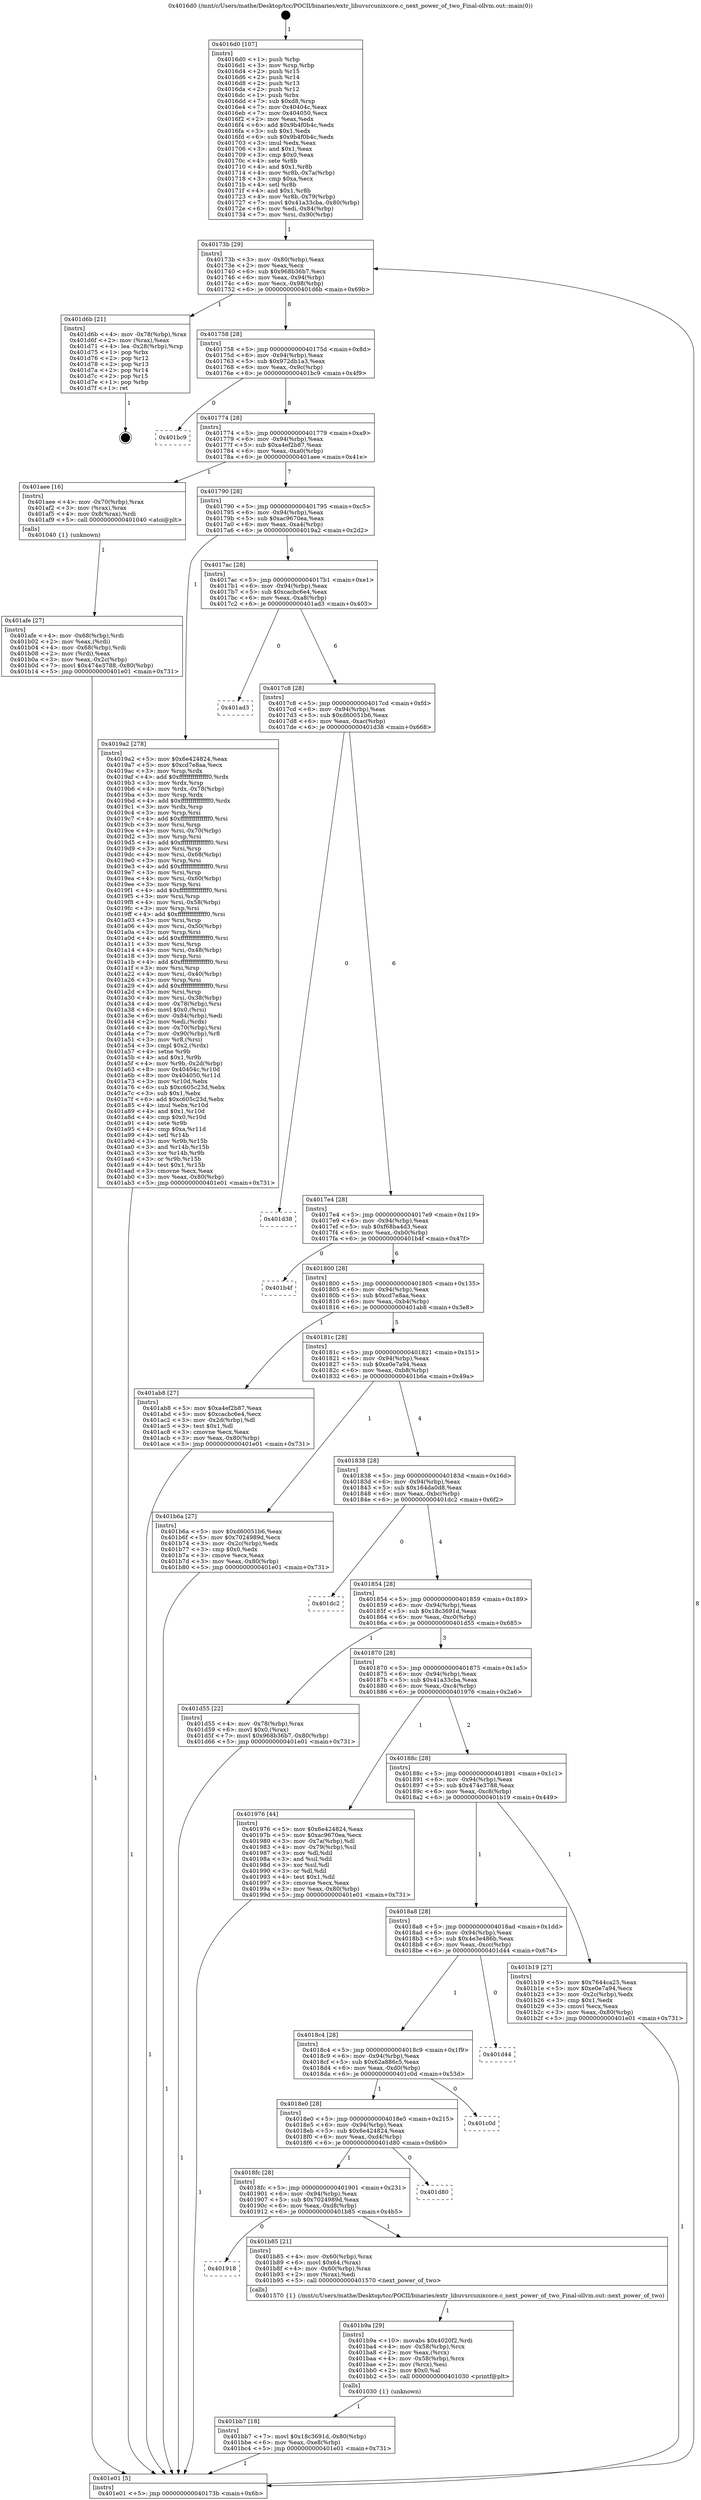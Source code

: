 digraph "0x4016d0" {
  label = "0x4016d0 (/mnt/c/Users/mathe/Desktop/tcc/POCII/binaries/extr_libuvsrcunixcore.c_next_power_of_two_Final-ollvm.out::main(0))"
  labelloc = "t"
  node[shape=record]

  Entry [label="",width=0.3,height=0.3,shape=circle,fillcolor=black,style=filled]
  "0x40173b" [label="{
     0x40173b [29]\l
     | [instrs]\l
     &nbsp;&nbsp;0x40173b \<+3\>: mov -0x80(%rbp),%eax\l
     &nbsp;&nbsp;0x40173e \<+2\>: mov %eax,%ecx\l
     &nbsp;&nbsp;0x401740 \<+6\>: sub $0x968b36b7,%ecx\l
     &nbsp;&nbsp;0x401746 \<+6\>: mov %eax,-0x94(%rbp)\l
     &nbsp;&nbsp;0x40174c \<+6\>: mov %ecx,-0x98(%rbp)\l
     &nbsp;&nbsp;0x401752 \<+6\>: je 0000000000401d6b \<main+0x69b\>\l
  }"]
  "0x401d6b" [label="{
     0x401d6b [21]\l
     | [instrs]\l
     &nbsp;&nbsp;0x401d6b \<+4\>: mov -0x78(%rbp),%rax\l
     &nbsp;&nbsp;0x401d6f \<+2\>: mov (%rax),%eax\l
     &nbsp;&nbsp;0x401d71 \<+4\>: lea -0x28(%rbp),%rsp\l
     &nbsp;&nbsp;0x401d75 \<+1\>: pop %rbx\l
     &nbsp;&nbsp;0x401d76 \<+2\>: pop %r12\l
     &nbsp;&nbsp;0x401d78 \<+2\>: pop %r13\l
     &nbsp;&nbsp;0x401d7a \<+2\>: pop %r14\l
     &nbsp;&nbsp;0x401d7c \<+2\>: pop %r15\l
     &nbsp;&nbsp;0x401d7e \<+1\>: pop %rbp\l
     &nbsp;&nbsp;0x401d7f \<+1\>: ret\l
  }"]
  "0x401758" [label="{
     0x401758 [28]\l
     | [instrs]\l
     &nbsp;&nbsp;0x401758 \<+5\>: jmp 000000000040175d \<main+0x8d\>\l
     &nbsp;&nbsp;0x40175d \<+6\>: mov -0x94(%rbp),%eax\l
     &nbsp;&nbsp;0x401763 \<+5\>: sub $0x972db1a3,%eax\l
     &nbsp;&nbsp;0x401768 \<+6\>: mov %eax,-0x9c(%rbp)\l
     &nbsp;&nbsp;0x40176e \<+6\>: je 0000000000401bc9 \<main+0x4f9\>\l
  }"]
  Exit [label="",width=0.3,height=0.3,shape=circle,fillcolor=black,style=filled,peripheries=2]
  "0x401bc9" [label="{
     0x401bc9\l
  }", style=dashed]
  "0x401774" [label="{
     0x401774 [28]\l
     | [instrs]\l
     &nbsp;&nbsp;0x401774 \<+5\>: jmp 0000000000401779 \<main+0xa9\>\l
     &nbsp;&nbsp;0x401779 \<+6\>: mov -0x94(%rbp),%eax\l
     &nbsp;&nbsp;0x40177f \<+5\>: sub $0xa4ef2b87,%eax\l
     &nbsp;&nbsp;0x401784 \<+6\>: mov %eax,-0xa0(%rbp)\l
     &nbsp;&nbsp;0x40178a \<+6\>: je 0000000000401aee \<main+0x41e\>\l
  }"]
  "0x401bb7" [label="{
     0x401bb7 [18]\l
     | [instrs]\l
     &nbsp;&nbsp;0x401bb7 \<+7\>: movl $0x18c3691d,-0x80(%rbp)\l
     &nbsp;&nbsp;0x401bbe \<+6\>: mov %eax,-0xe8(%rbp)\l
     &nbsp;&nbsp;0x401bc4 \<+5\>: jmp 0000000000401e01 \<main+0x731\>\l
  }"]
  "0x401aee" [label="{
     0x401aee [16]\l
     | [instrs]\l
     &nbsp;&nbsp;0x401aee \<+4\>: mov -0x70(%rbp),%rax\l
     &nbsp;&nbsp;0x401af2 \<+3\>: mov (%rax),%rax\l
     &nbsp;&nbsp;0x401af5 \<+4\>: mov 0x8(%rax),%rdi\l
     &nbsp;&nbsp;0x401af9 \<+5\>: call 0000000000401040 \<atoi@plt\>\l
     | [calls]\l
     &nbsp;&nbsp;0x401040 \{1\} (unknown)\l
  }"]
  "0x401790" [label="{
     0x401790 [28]\l
     | [instrs]\l
     &nbsp;&nbsp;0x401790 \<+5\>: jmp 0000000000401795 \<main+0xc5\>\l
     &nbsp;&nbsp;0x401795 \<+6\>: mov -0x94(%rbp),%eax\l
     &nbsp;&nbsp;0x40179b \<+5\>: sub $0xac9670ea,%eax\l
     &nbsp;&nbsp;0x4017a0 \<+6\>: mov %eax,-0xa4(%rbp)\l
     &nbsp;&nbsp;0x4017a6 \<+6\>: je 00000000004019a2 \<main+0x2d2\>\l
  }"]
  "0x401b9a" [label="{
     0x401b9a [29]\l
     | [instrs]\l
     &nbsp;&nbsp;0x401b9a \<+10\>: movabs $0x4020f2,%rdi\l
     &nbsp;&nbsp;0x401ba4 \<+4\>: mov -0x58(%rbp),%rcx\l
     &nbsp;&nbsp;0x401ba8 \<+2\>: mov %eax,(%rcx)\l
     &nbsp;&nbsp;0x401baa \<+4\>: mov -0x58(%rbp),%rcx\l
     &nbsp;&nbsp;0x401bae \<+2\>: mov (%rcx),%esi\l
     &nbsp;&nbsp;0x401bb0 \<+2\>: mov $0x0,%al\l
     &nbsp;&nbsp;0x401bb2 \<+5\>: call 0000000000401030 \<printf@plt\>\l
     | [calls]\l
     &nbsp;&nbsp;0x401030 \{1\} (unknown)\l
  }"]
  "0x4019a2" [label="{
     0x4019a2 [278]\l
     | [instrs]\l
     &nbsp;&nbsp;0x4019a2 \<+5\>: mov $0x6e424824,%eax\l
     &nbsp;&nbsp;0x4019a7 \<+5\>: mov $0xcd7e8aa,%ecx\l
     &nbsp;&nbsp;0x4019ac \<+3\>: mov %rsp,%rdx\l
     &nbsp;&nbsp;0x4019af \<+4\>: add $0xfffffffffffffff0,%rdx\l
     &nbsp;&nbsp;0x4019b3 \<+3\>: mov %rdx,%rsp\l
     &nbsp;&nbsp;0x4019b6 \<+4\>: mov %rdx,-0x78(%rbp)\l
     &nbsp;&nbsp;0x4019ba \<+3\>: mov %rsp,%rdx\l
     &nbsp;&nbsp;0x4019bd \<+4\>: add $0xfffffffffffffff0,%rdx\l
     &nbsp;&nbsp;0x4019c1 \<+3\>: mov %rdx,%rsp\l
     &nbsp;&nbsp;0x4019c4 \<+3\>: mov %rsp,%rsi\l
     &nbsp;&nbsp;0x4019c7 \<+4\>: add $0xfffffffffffffff0,%rsi\l
     &nbsp;&nbsp;0x4019cb \<+3\>: mov %rsi,%rsp\l
     &nbsp;&nbsp;0x4019ce \<+4\>: mov %rsi,-0x70(%rbp)\l
     &nbsp;&nbsp;0x4019d2 \<+3\>: mov %rsp,%rsi\l
     &nbsp;&nbsp;0x4019d5 \<+4\>: add $0xfffffffffffffff0,%rsi\l
     &nbsp;&nbsp;0x4019d9 \<+3\>: mov %rsi,%rsp\l
     &nbsp;&nbsp;0x4019dc \<+4\>: mov %rsi,-0x68(%rbp)\l
     &nbsp;&nbsp;0x4019e0 \<+3\>: mov %rsp,%rsi\l
     &nbsp;&nbsp;0x4019e3 \<+4\>: add $0xfffffffffffffff0,%rsi\l
     &nbsp;&nbsp;0x4019e7 \<+3\>: mov %rsi,%rsp\l
     &nbsp;&nbsp;0x4019ea \<+4\>: mov %rsi,-0x60(%rbp)\l
     &nbsp;&nbsp;0x4019ee \<+3\>: mov %rsp,%rsi\l
     &nbsp;&nbsp;0x4019f1 \<+4\>: add $0xfffffffffffffff0,%rsi\l
     &nbsp;&nbsp;0x4019f5 \<+3\>: mov %rsi,%rsp\l
     &nbsp;&nbsp;0x4019f8 \<+4\>: mov %rsi,-0x58(%rbp)\l
     &nbsp;&nbsp;0x4019fc \<+3\>: mov %rsp,%rsi\l
     &nbsp;&nbsp;0x4019ff \<+4\>: add $0xfffffffffffffff0,%rsi\l
     &nbsp;&nbsp;0x401a03 \<+3\>: mov %rsi,%rsp\l
     &nbsp;&nbsp;0x401a06 \<+4\>: mov %rsi,-0x50(%rbp)\l
     &nbsp;&nbsp;0x401a0a \<+3\>: mov %rsp,%rsi\l
     &nbsp;&nbsp;0x401a0d \<+4\>: add $0xfffffffffffffff0,%rsi\l
     &nbsp;&nbsp;0x401a11 \<+3\>: mov %rsi,%rsp\l
     &nbsp;&nbsp;0x401a14 \<+4\>: mov %rsi,-0x48(%rbp)\l
     &nbsp;&nbsp;0x401a18 \<+3\>: mov %rsp,%rsi\l
     &nbsp;&nbsp;0x401a1b \<+4\>: add $0xfffffffffffffff0,%rsi\l
     &nbsp;&nbsp;0x401a1f \<+3\>: mov %rsi,%rsp\l
     &nbsp;&nbsp;0x401a22 \<+4\>: mov %rsi,-0x40(%rbp)\l
     &nbsp;&nbsp;0x401a26 \<+3\>: mov %rsp,%rsi\l
     &nbsp;&nbsp;0x401a29 \<+4\>: add $0xfffffffffffffff0,%rsi\l
     &nbsp;&nbsp;0x401a2d \<+3\>: mov %rsi,%rsp\l
     &nbsp;&nbsp;0x401a30 \<+4\>: mov %rsi,-0x38(%rbp)\l
     &nbsp;&nbsp;0x401a34 \<+4\>: mov -0x78(%rbp),%rsi\l
     &nbsp;&nbsp;0x401a38 \<+6\>: movl $0x0,(%rsi)\l
     &nbsp;&nbsp;0x401a3e \<+6\>: mov -0x84(%rbp),%edi\l
     &nbsp;&nbsp;0x401a44 \<+2\>: mov %edi,(%rdx)\l
     &nbsp;&nbsp;0x401a46 \<+4\>: mov -0x70(%rbp),%rsi\l
     &nbsp;&nbsp;0x401a4a \<+7\>: mov -0x90(%rbp),%r8\l
     &nbsp;&nbsp;0x401a51 \<+3\>: mov %r8,(%rsi)\l
     &nbsp;&nbsp;0x401a54 \<+3\>: cmpl $0x2,(%rdx)\l
     &nbsp;&nbsp;0x401a57 \<+4\>: setne %r9b\l
     &nbsp;&nbsp;0x401a5b \<+4\>: and $0x1,%r9b\l
     &nbsp;&nbsp;0x401a5f \<+4\>: mov %r9b,-0x2d(%rbp)\l
     &nbsp;&nbsp;0x401a63 \<+8\>: mov 0x40404c,%r10d\l
     &nbsp;&nbsp;0x401a6b \<+8\>: mov 0x404050,%r11d\l
     &nbsp;&nbsp;0x401a73 \<+3\>: mov %r10d,%ebx\l
     &nbsp;&nbsp;0x401a76 \<+6\>: sub $0xc605c23d,%ebx\l
     &nbsp;&nbsp;0x401a7c \<+3\>: sub $0x1,%ebx\l
     &nbsp;&nbsp;0x401a7f \<+6\>: add $0xc605c23d,%ebx\l
     &nbsp;&nbsp;0x401a85 \<+4\>: imul %ebx,%r10d\l
     &nbsp;&nbsp;0x401a89 \<+4\>: and $0x1,%r10d\l
     &nbsp;&nbsp;0x401a8d \<+4\>: cmp $0x0,%r10d\l
     &nbsp;&nbsp;0x401a91 \<+4\>: sete %r9b\l
     &nbsp;&nbsp;0x401a95 \<+4\>: cmp $0xa,%r11d\l
     &nbsp;&nbsp;0x401a99 \<+4\>: setl %r14b\l
     &nbsp;&nbsp;0x401a9d \<+3\>: mov %r9b,%r15b\l
     &nbsp;&nbsp;0x401aa0 \<+3\>: and %r14b,%r15b\l
     &nbsp;&nbsp;0x401aa3 \<+3\>: xor %r14b,%r9b\l
     &nbsp;&nbsp;0x401aa6 \<+3\>: or %r9b,%r15b\l
     &nbsp;&nbsp;0x401aa9 \<+4\>: test $0x1,%r15b\l
     &nbsp;&nbsp;0x401aad \<+3\>: cmovne %ecx,%eax\l
     &nbsp;&nbsp;0x401ab0 \<+3\>: mov %eax,-0x80(%rbp)\l
     &nbsp;&nbsp;0x401ab3 \<+5\>: jmp 0000000000401e01 \<main+0x731\>\l
  }"]
  "0x4017ac" [label="{
     0x4017ac [28]\l
     | [instrs]\l
     &nbsp;&nbsp;0x4017ac \<+5\>: jmp 00000000004017b1 \<main+0xe1\>\l
     &nbsp;&nbsp;0x4017b1 \<+6\>: mov -0x94(%rbp),%eax\l
     &nbsp;&nbsp;0x4017b7 \<+5\>: sub $0xcacbc6e4,%eax\l
     &nbsp;&nbsp;0x4017bc \<+6\>: mov %eax,-0xa8(%rbp)\l
     &nbsp;&nbsp;0x4017c2 \<+6\>: je 0000000000401ad3 \<main+0x403\>\l
  }"]
  "0x401918" [label="{
     0x401918\l
  }", style=dashed]
  "0x401ad3" [label="{
     0x401ad3\l
  }", style=dashed]
  "0x4017c8" [label="{
     0x4017c8 [28]\l
     | [instrs]\l
     &nbsp;&nbsp;0x4017c8 \<+5\>: jmp 00000000004017cd \<main+0xfd\>\l
     &nbsp;&nbsp;0x4017cd \<+6\>: mov -0x94(%rbp),%eax\l
     &nbsp;&nbsp;0x4017d3 \<+5\>: sub $0xd60051b6,%eax\l
     &nbsp;&nbsp;0x4017d8 \<+6\>: mov %eax,-0xac(%rbp)\l
     &nbsp;&nbsp;0x4017de \<+6\>: je 0000000000401d38 \<main+0x668\>\l
  }"]
  "0x401b85" [label="{
     0x401b85 [21]\l
     | [instrs]\l
     &nbsp;&nbsp;0x401b85 \<+4\>: mov -0x60(%rbp),%rax\l
     &nbsp;&nbsp;0x401b89 \<+6\>: movl $0x64,(%rax)\l
     &nbsp;&nbsp;0x401b8f \<+4\>: mov -0x60(%rbp),%rax\l
     &nbsp;&nbsp;0x401b93 \<+2\>: mov (%rax),%edi\l
     &nbsp;&nbsp;0x401b95 \<+5\>: call 0000000000401570 \<next_power_of_two\>\l
     | [calls]\l
     &nbsp;&nbsp;0x401570 \{1\} (/mnt/c/Users/mathe/Desktop/tcc/POCII/binaries/extr_libuvsrcunixcore.c_next_power_of_two_Final-ollvm.out::next_power_of_two)\l
  }"]
  "0x401d38" [label="{
     0x401d38\l
  }", style=dashed]
  "0x4017e4" [label="{
     0x4017e4 [28]\l
     | [instrs]\l
     &nbsp;&nbsp;0x4017e4 \<+5\>: jmp 00000000004017e9 \<main+0x119\>\l
     &nbsp;&nbsp;0x4017e9 \<+6\>: mov -0x94(%rbp),%eax\l
     &nbsp;&nbsp;0x4017ef \<+5\>: sub $0xf68ba4d3,%eax\l
     &nbsp;&nbsp;0x4017f4 \<+6\>: mov %eax,-0xb0(%rbp)\l
     &nbsp;&nbsp;0x4017fa \<+6\>: je 0000000000401b4f \<main+0x47f\>\l
  }"]
  "0x4018fc" [label="{
     0x4018fc [28]\l
     | [instrs]\l
     &nbsp;&nbsp;0x4018fc \<+5\>: jmp 0000000000401901 \<main+0x231\>\l
     &nbsp;&nbsp;0x401901 \<+6\>: mov -0x94(%rbp),%eax\l
     &nbsp;&nbsp;0x401907 \<+5\>: sub $0x7024989d,%eax\l
     &nbsp;&nbsp;0x40190c \<+6\>: mov %eax,-0xd8(%rbp)\l
     &nbsp;&nbsp;0x401912 \<+6\>: je 0000000000401b85 \<main+0x4b5\>\l
  }"]
  "0x401b4f" [label="{
     0x401b4f\l
  }", style=dashed]
  "0x401800" [label="{
     0x401800 [28]\l
     | [instrs]\l
     &nbsp;&nbsp;0x401800 \<+5\>: jmp 0000000000401805 \<main+0x135\>\l
     &nbsp;&nbsp;0x401805 \<+6\>: mov -0x94(%rbp),%eax\l
     &nbsp;&nbsp;0x40180b \<+5\>: sub $0xcd7e8aa,%eax\l
     &nbsp;&nbsp;0x401810 \<+6\>: mov %eax,-0xb4(%rbp)\l
     &nbsp;&nbsp;0x401816 \<+6\>: je 0000000000401ab8 \<main+0x3e8\>\l
  }"]
  "0x401d80" [label="{
     0x401d80\l
  }", style=dashed]
  "0x401ab8" [label="{
     0x401ab8 [27]\l
     | [instrs]\l
     &nbsp;&nbsp;0x401ab8 \<+5\>: mov $0xa4ef2b87,%eax\l
     &nbsp;&nbsp;0x401abd \<+5\>: mov $0xcacbc6e4,%ecx\l
     &nbsp;&nbsp;0x401ac2 \<+3\>: mov -0x2d(%rbp),%dl\l
     &nbsp;&nbsp;0x401ac5 \<+3\>: test $0x1,%dl\l
     &nbsp;&nbsp;0x401ac8 \<+3\>: cmovne %ecx,%eax\l
     &nbsp;&nbsp;0x401acb \<+3\>: mov %eax,-0x80(%rbp)\l
     &nbsp;&nbsp;0x401ace \<+5\>: jmp 0000000000401e01 \<main+0x731\>\l
  }"]
  "0x40181c" [label="{
     0x40181c [28]\l
     | [instrs]\l
     &nbsp;&nbsp;0x40181c \<+5\>: jmp 0000000000401821 \<main+0x151\>\l
     &nbsp;&nbsp;0x401821 \<+6\>: mov -0x94(%rbp),%eax\l
     &nbsp;&nbsp;0x401827 \<+5\>: sub $0xe0e7a94,%eax\l
     &nbsp;&nbsp;0x40182c \<+6\>: mov %eax,-0xb8(%rbp)\l
     &nbsp;&nbsp;0x401832 \<+6\>: je 0000000000401b6a \<main+0x49a\>\l
  }"]
  "0x4018e0" [label="{
     0x4018e0 [28]\l
     | [instrs]\l
     &nbsp;&nbsp;0x4018e0 \<+5\>: jmp 00000000004018e5 \<main+0x215\>\l
     &nbsp;&nbsp;0x4018e5 \<+6\>: mov -0x94(%rbp),%eax\l
     &nbsp;&nbsp;0x4018eb \<+5\>: sub $0x6e424824,%eax\l
     &nbsp;&nbsp;0x4018f0 \<+6\>: mov %eax,-0xd4(%rbp)\l
     &nbsp;&nbsp;0x4018f6 \<+6\>: je 0000000000401d80 \<main+0x6b0\>\l
  }"]
  "0x401b6a" [label="{
     0x401b6a [27]\l
     | [instrs]\l
     &nbsp;&nbsp;0x401b6a \<+5\>: mov $0xd60051b6,%eax\l
     &nbsp;&nbsp;0x401b6f \<+5\>: mov $0x7024989d,%ecx\l
     &nbsp;&nbsp;0x401b74 \<+3\>: mov -0x2c(%rbp),%edx\l
     &nbsp;&nbsp;0x401b77 \<+3\>: cmp $0x0,%edx\l
     &nbsp;&nbsp;0x401b7a \<+3\>: cmove %ecx,%eax\l
     &nbsp;&nbsp;0x401b7d \<+3\>: mov %eax,-0x80(%rbp)\l
     &nbsp;&nbsp;0x401b80 \<+5\>: jmp 0000000000401e01 \<main+0x731\>\l
  }"]
  "0x401838" [label="{
     0x401838 [28]\l
     | [instrs]\l
     &nbsp;&nbsp;0x401838 \<+5\>: jmp 000000000040183d \<main+0x16d\>\l
     &nbsp;&nbsp;0x40183d \<+6\>: mov -0x94(%rbp),%eax\l
     &nbsp;&nbsp;0x401843 \<+5\>: sub $0x164da0d8,%eax\l
     &nbsp;&nbsp;0x401848 \<+6\>: mov %eax,-0xbc(%rbp)\l
     &nbsp;&nbsp;0x40184e \<+6\>: je 0000000000401dc2 \<main+0x6f2\>\l
  }"]
  "0x401c0d" [label="{
     0x401c0d\l
  }", style=dashed]
  "0x401dc2" [label="{
     0x401dc2\l
  }", style=dashed]
  "0x401854" [label="{
     0x401854 [28]\l
     | [instrs]\l
     &nbsp;&nbsp;0x401854 \<+5\>: jmp 0000000000401859 \<main+0x189\>\l
     &nbsp;&nbsp;0x401859 \<+6\>: mov -0x94(%rbp),%eax\l
     &nbsp;&nbsp;0x40185f \<+5\>: sub $0x18c3691d,%eax\l
     &nbsp;&nbsp;0x401864 \<+6\>: mov %eax,-0xc0(%rbp)\l
     &nbsp;&nbsp;0x40186a \<+6\>: je 0000000000401d55 \<main+0x685\>\l
  }"]
  "0x4018c4" [label="{
     0x4018c4 [28]\l
     | [instrs]\l
     &nbsp;&nbsp;0x4018c4 \<+5\>: jmp 00000000004018c9 \<main+0x1f9\>\l
     &nbsp;&nbsp;0x4018c9 \<+6\>: mov -0x94(%rbp),%eax\l
     &nbsp;&nbsp;0x4018cf \<+5\>: sub $0x62a886c5,%eax\l
     &nbsp;&nbsp;0x4018d4 \<+6\>: mov %eax,-0xd0(%rbp)\l
     &nbsp;&nbsp;0x4018da \<+6\>: je 0000000000401c0d \<main+0x53d\>\l
  }"]
  "0x401d55" [label="{
     0x401d55 [22]\l
     | [instrs]\l
     &nbsp;&nbsp;0x401d55 \<+4\>: mov -0x78(%rbp),%rax\l
     &nbsp;&nbsp;0x401d59 \<+6\>: movl $0x0,(%rax)\l
     &nbsp;&nbsp;0x401d5f \<+7\>: movl $0x968b36b7,-0x80(%rbp)\l
     &nbsp;&nbsp;0x401d66 \<+5\>: jmp 0000000000401e01 \<main+0x731\>\l
  }"]
  "0x401870" [label="{
     0x401870 [28]\l
     | [instrs]\l
     &nbsp;&nbsp;0x401870 \<+5\>: jmp 0000000000401875 \<main+0x1a5\>\l
     &nbsp;&nbsp;0x401875 \<+6\>: mov -0x94(%rbp),%eax\l
     &nbsp;&nbsp;0x40187b \<+5\>: sub $0x41a33cba,%eax\l
     &nbsp;&nbsp;0x401880 \<+6\>: mov %eax,-0xc4(%rbp)\l
     &nbsp;&nbsp;0x401886 \<+6\>: je 0000000000401976 \<main+0x2a6\>\l
  }"]
  "0x401d44" [label="{
     0x401d44\l
  }", style=dashed]
  "0x401976" [label="{
     0x401976 [44]\l
     | [instrs]\l
     &nbsp;&nbsp;0x401976 \<+5\>: mov $0x6e424824,%eax\l
     &nbsp;&nbsp;0x40197b \<+5\>: mov $0xac9670ea,%ecx\l
     &nbsp;&nbsp;0x401980 \<+3\>: mov -0x7a(%rbp),%dl\l
     &nbsp;&nbsp;0x401983 \<+4\>: mov -0x79(%rbp),%sil\l
     &nbsp;&nbsp;0x401987 \<+3\>: mov %dl,%dil\l
     &nbsp;&nbsp;0x40198a \<+3\>: and %sil,%dil\l
     &nbsp;&nbsp;0x40198d \<+3\>: xor %sil,%dl\l
     &nbsp;&nbsp;0x401990 \<+3\>: or %dl,%dil\l
     &nbsp;&nbsp;0x401993 \<+4\>: test $0x1,%dil\l
     &nbsp;&nbsp;0x401997 \<+3\>: cmovne %ecx,%eax\l
     &nbsp;&nbsp;0x40199a \<+3\>: mov %eax,-0x80(%rbp)\l
     &nbsp;&nbsp;0x40199d \<+5\>: jmp 0000000000401e01 \<main+0x731\>\l
  }"]
  "0x40188c" [label="{
     0x40188c [28]\l
     | [instrs]\l
     &nbsp;&nbsp;0x40188c \<+5\>: jmp 0000000000401891 \<main+0x1c1\>\l
     &nbsp;&nbsp;0x401891 \<+6\>: mov -0x94(%rbp),%eax\l
     &nbsp;&nbsp;0x401897 \<+5\>: sub $0x474e3788,%eax\l
     &nbsp;&nbsp;0x40189c \<+6\>: mov %eax,-0xc8(%rbp)\l
     &nbsp;&nbsp;0x4018a2 \<+6\>: je 0000000000401b19 \<main+0x449\>\l
  }"]
  "0x401e01" [label="{
     0x401e01 [5]\l
     | [instrs]\l
     &nbsp;&nbsp;0x401e01 \<+5\>: jmp 000000000040173b \<main+0x6b\>\l
  }"]
  "0x4016d0" [label="{
     0x4016d0 [107]\l
     | [instrs]\l
     &nbsp;&nbsp;0x4016d0 \<+1\>: push %rbp\l
     &nbsp;&nbsp;0x4016d1 \<+3\>: mov %rsp,%rbp\l
     &nbsp;&nbsp;0x4016d4 \<+2\>: push %r15\l
     &nbsp;&nbsp;0x4016d6 \<+2\>: push %r14\l
     &nbsp;&nbsp;0x4016d8 \<+2\>: push %r13\l
     &nbsp;&nbsp;0x4016da \<+2\>: push %r12\l
     &nbsp;&nbsp;0x4016dc \<+1\>: push %rbx\l
     &nbsp;&nbsp;0x4016dd \<+7\>: sub $0xd8,%rsp\l
     &nbsp;&nbsp;0x4016e4 \<+7\>: mov 0x40404c,%eax\l
     &nbsp;&nbsp;0x4016eb \<+7\>: mov 0x404050,%ecx\l
     &nbsp;&nbsp;0x4016f2 \<+2\>: mov %eax,%edx\l
     &nbsp;&nbsp;0x4016f4 \<+6\>: add $0x9b4f0b4c,%edx\l
     &nbsp;&nbsp;0x4016fa \<+3\>: sub $0x1,%edx\l
     &nbsp;&nbsp;0x4016fd \<+6\>: sub $0x9b4f0b4c,%edx\l
     &nbsp;&nbsp;0x401703 \<+3\>: imul %edx,%eax\l
     &nbsp;&nbsp;0x401706 \<+3\>: and $0x1,%eax\l
     &nbsp;&nbsp;0x401709 \<+3\>: cmp $0x0,%eax\l
     &nbsp;&nbsp;0x40170c \<+4\>: sete %r8b\l
     &nbsp;&nbsp;0x401710 \<+4\>: and $0x1,%r8b\l
     &nbsp;&nbsp;0x401714 \<+4\>: mov %r8b,-0x7a(%rbp)\l
     &nbsp;&nbsp;0x401718 \<+3\>: cmp $0xa,%ecx\l
     &nbsp;&nbsp;0x40171b \<+4\>: setl %r8b\l
     &nbsp;&nbsp;0x40171f \<+4\>: and $0x1,%r8b\l
     &nbsp;&nbsp;0x401723 \<+4\>: mov %r8b,-0x79(%rbp)\l
     &nbsp;&nbsp;0x401727 \<+7\>: movl $0x41a33cba,-0x80(%rbp)\l
     &nbsp;&nbsp;0x40172e \<+6\>: mov %edi,-0x84(%rbp)\l
     &nbsp;&nbsp;0x401734 \<+7\>: mov %rsi,-0x90(%rbp)\l
  }"]
  "0x4018a8" [label="{
     0x4018a8 [28]\l
     | [instrs]\l
     &nbsp;&nbsp;0x4018a8 \<+5\>: jmp 00000000004018ad \<main+0x1dd\>\l
     &nbsp;&nbsp;0x4018ad \<+6\>: mov -0x94(%rbp),%eax\l
     &nbsp;&nbsp;0x4018b3 \<+5\>: sub $0x4e3e486b,%eax\l
     &nbsp;&nbsp;0x4018b8 \<+6\>: mov %eax,-0xcc(%rbp)\l
     &nbsp;&nbsp;0x4018be \<+6\>: je 0000000000401d44 \<main+0x674\>\l
  }"]
  "0x401afe" [label="{
     0x401afe [27]\l
     | [instrs]\l
     &nbsp;&nbsp;0x401afe \<+4\>: mov -0x68(%rbp),%rdi\l
     &nbsp;&nbsp;0x401b02 \<+2\>: mov %eax,(%rdi)\l
     &nbsp;&nbsp;0x401b04 \<+4\>: mov -0x68(%rbp),%rdi\l
     &nbsp;&nbsp;0x401b08 \<+2\>: mov (%rdi),%eax\l
     &nbsp;&nbsp;0x401b0a \<+3\>: mov %eax,-0x2c(%rbp)\l
     &nbsp;&nbsp;0x401b0d \<+7\>: movl $0x474e3788,-0x80(%rbp)\l
     &nbsp;&nbsp;0x401b14 \<+5\>: jmp 0000000000401e01 \<main+0x731\>\l
  }"]
  "0x401b19" [label="{
     0x401b19 [27]\l
     | [instrs]\l
     &nbsp;&nbsp;0x401b19 \<+5\>: mov $0x7644ca25,%eax\l
     &nbsp;&nbsp;0x401b1e \<+5\>: mov $0xe0e7a94,%ecx\l
     &nbsp;&nbsp;0x401b23 \<+3\>: mov -0x2c(%rbp),%edx\l
     &nbsp;&nbsp;0x401b26 \<+3\>: cmp $0x1,%edx\l
     &nbsp;&nbsp;0x401b29 \<+3\>: cmovl %ecx,%eax\l
     &nbsp;&nbsp;0x401b2c \<+3\>: mov %eax,-0x80(%rbp)\l
     &nbsp;&nbsp;0x401b2f \<+5\>: jmp 0000000000401e01 \<main+0x731\>\l
  }"]
  Entry -> "0x4016d0" [label=" 1"]
  "0x40173b" -> "0x401d6b" [label=" 1"]
  "0x40173b" -> "0x401758" [label=" 8"]
  "0x401d6b" -> Exit [label=" 1"]
  "0x401758" -> "0x401bc9" [label=" 0"]
  "0x401758" -> "0x401774" [label=" 8"]
  "0x401d55" -> "0x401e01" [label=" 1"]
  "0x401774" -> "0x401aee" [label=" 1"]
  "0x401774" -> "0x401790" [label=" 7"]
  "0x401bb7" -> "0x401e01" [label=" 1"]
  "0x401790" -> "0x4019a2" [label=" 1"]
  "0x401790" -> "0x4017ac" [label=" 6"]
  "0x401b9a" -> "0x401bb7" [label=" 1"]
  "0x4017ac" -> "0x401ad3" [label=" 0"]
  "0x4017ac" -> "0x4017c8" [label=" 6"]
  "0x401b85" -> "0x401b9a" [label=" 1"]
  "0x4017c8" -> "0x401d38" [label=" 0"]
  "0x4017c8" -> "0x4017e4" [label=" 6"]
  "0x4018fc" -> "0x401918" [label=" 0"]
  "0x4017e4" -> "0x401b4f" [label=" 0"]
  "0x4017e4" -> "0x401800" [label=" 6"]
  "0x4018fc" -> "0x401b85" [label=" 1"]
  "0x401800" -> "0x401ab8" [label=" 1"]
  "0x401800" -> "0x40181c" [label=" 5"]
  "0x4018e0" -> "0x4018fc" [label=" 1"]
  "0x40181c" -> "0x401b6a" [label=" 1"]
  "0x40181c" -> "0x401838" [label=" 4"]
  "0x4018e0" -> "0x401d80" [label=" 0"]
  "0x401838" -> "0x401dc2" [label=" 0"]
  "0x401838" -> "0x401854" [label=" 4"]
  "0x4018c4" -> "0x4018e0" [label=" 1"]
  "0x401854" -> "0x401d55" [label=" 1"]
  "0x401854" -> "0x401870" [label=" 3"]
  "0x4018c4" -> "0x401c0d" [label=" 0"]
  "0x401870" -> "0x401976" [label=" 1"]
  "0x401870" -> "0x40188c" [label=" 2"]
  "0x401976" -> "0x401e01" [label=" 1"]
  "0x4016d0" -> "0x40173b" [label=" 1"]
  "0x401e01" -> "0x40173b" [label=" 8"]
  "0x4018a8" -> "0x4018c4" [label=" 1"]
  "0x4019a2" -> "0x401e01" [label=" 1"]
  "0x401ab8" -> "0x401e01" [label=" 1"]
  "0x401aee" -> "0x401afe" [label=" 1"]
  "0x401afe" -> "0x401e01" [label=" 1"]
  "0x4018a8" -> "0x401d44" [label=" 0"]
  "0x40188c" -> "0x401b19" [label=" 1"]
  "0x40188c" -> "0x4018a8" [label=" 1"]
  "0x401b19" -> "0x401e01" [label=" 1"]
  "0x401b6a" -> "0x401e01" [label=" 1"]
}
